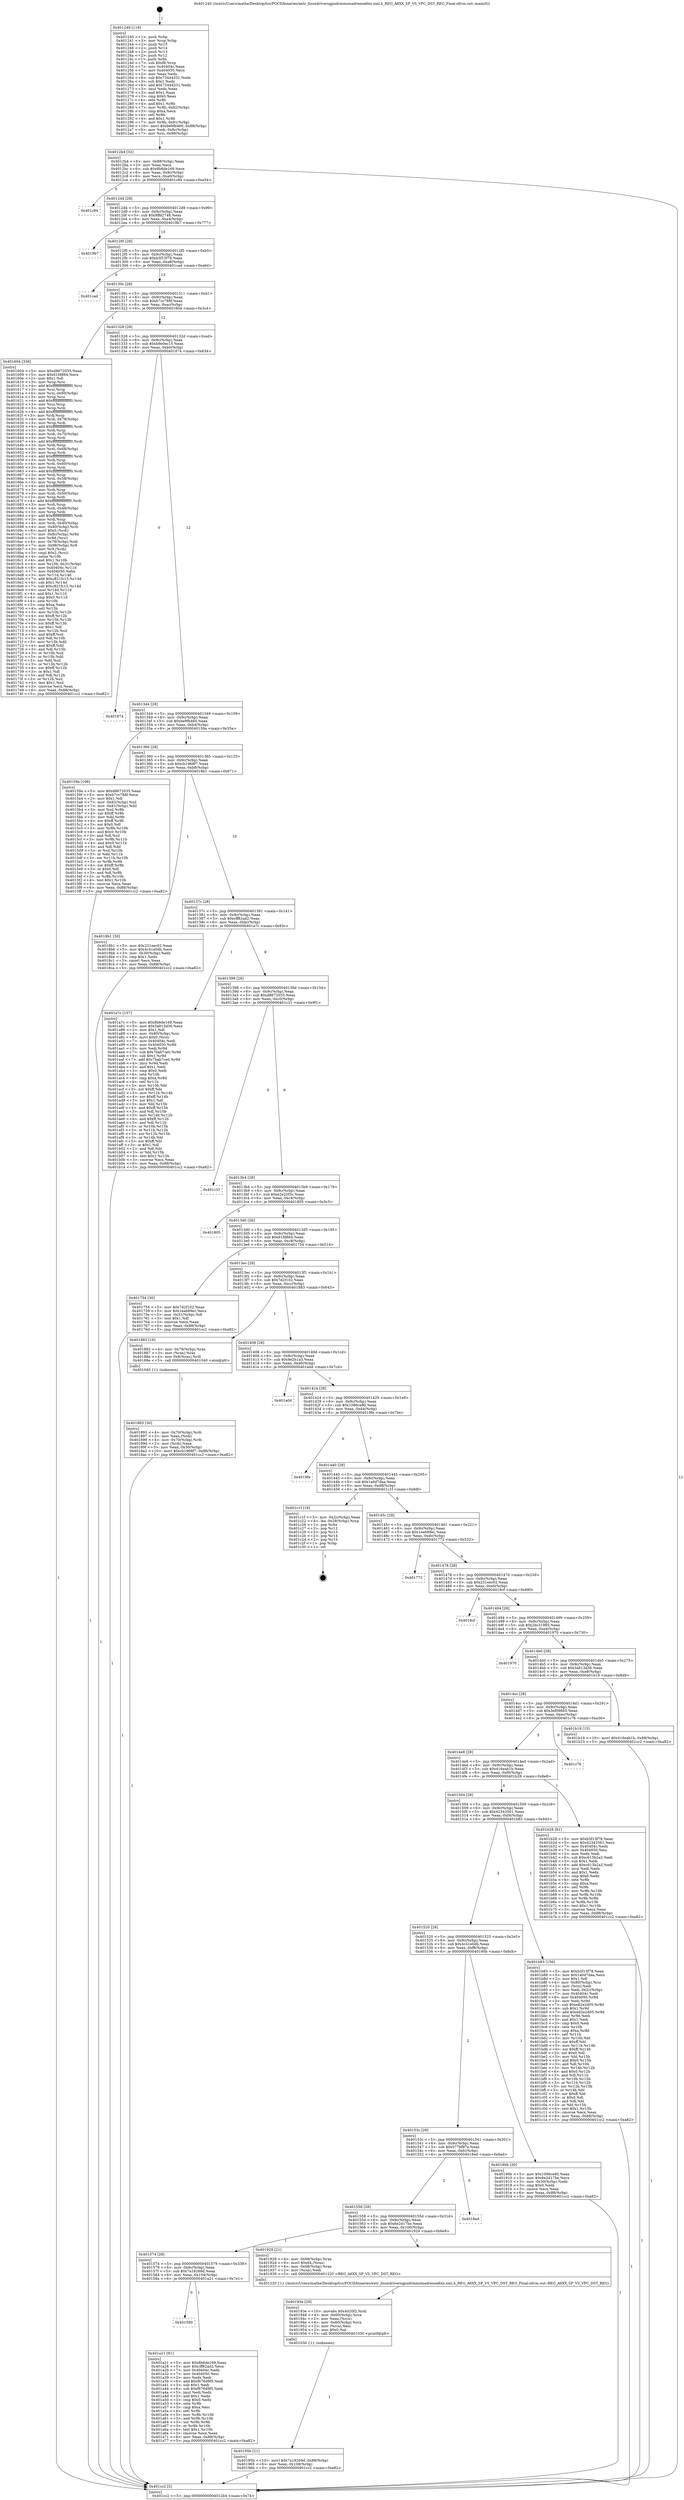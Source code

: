 digraph "0x401240" {
  label = "0x401240 (/mnt/c/Users/mathe/Desktop/tcc/POCII/binaries/extr_linuxdriversgpudrmmsmadrenoa6xx.xml.h_REG_A6XX_SP_VS_VPC_DST_REG_Final-ollvm.out::main(0))"
  labelloc = "t"
  node[shape=record]

  Entry [label="",width=0.3,height=0.3,shape=circle,fillcolor=black,style=filled]
  "0x4012b4" [label="{
     0x4012b4 [32]\l
     | [instrs]\l
     &nbsp;&nbsp;0x4012b4 \<+6\>: mov -0x88(%rbp),%eax\l
     &nbsp;&nbsp;0x4012ba \<+2\>: mov %eax,%ecx\l
     &nbsp;&nbsp;0x4012bc \<+6\>: sub $0x8b6de169,%ecx\l
     &nbsp;&nbsp;0x4012c2 \<+6\>: mov %eax,-0x9c(%rbp)\l
     &nbsp;&nbsp;0x4012c8 \<+6\>: mov %ecx,-0xa0(%rbp)\l
     &nbsp;&nbsp;0x4012ce \<+6\>: je 0000000000401c94 \<main+0xa54\>\l
  }"]
  "0x401c94" [label="{
     0x401c94\l
  }", style=dashed]
  "0x4012d4" [label="{
     0x4012d4 [28]\l
     | [instrs]\l
     &nbsp;&nbsp;0x4012d4 \<+5\>: jmp 00000000004012d9 \<main+0x99\>\l
     &nbsp;&nbsp;0x4012d9 \<+6\>: mov -0x9c(%rbp),%eax\l
     &nbsp;&nbsp;0x4012df \<+5\>: sub $0x9ffd2748,%eax\l
     &nbsp;&nbsp;0x4012e4 \<+6\>: mov %eax,-0xa4(%rbp)\l
     &nbsp;&nbsp;0x4012ea \<+6\>: je 00000000004019b7 \<main+0x777\>\l
  }"]
  Exit [label="",width=0.3,height=0.3,shape=circle,fillcolor=black,style=filled,peripheries=2]
  "0x4019b7" [label="{
     0x4019b7\l
  }", style=dashed]
  "0x4012f0" [label="{
     0x4012f0 [28]\l
     | [instrs]\l
     &nbsp;&nbsp;0x4012f0 \<+5\>: jmp 00000000004012f5 \<main+0xb5\>\l
     &nbsp;&nbsp;0x4012f5 \<+6\>: mov -0x9c(%rbp),%eax\l
     &nbsp;&nbsp;0x4012fb \<+5\>: sub $0xb3f13f78,%eax\l
     &nbsp;&nbsp;0x401300 \<+6\>: mov %eax,-0xa8(%rbp)\l
     &nbsp;&nbsp;0x401306 \<+6\>: je 0000000000401cad \<main+0xa6d\>\l
  }"]
  "0x401590" [label="{
     0x401590\l
  }", style=dashed]
  "0x401cad" [label="{
     0x401cad\l
  }", style=dashed]
  "0x40130c" [label="{
     0x40130c [28]\l
     | [instrs]\l
     &nbsp;&nbsp;0x40130c \<+5\>: jmp 0000000000401311 \<main+0xd1\>\l
     &nbsp;&nbsp;0x401311 \<+6\>: mov -0x9c(%rbp),%eax\l
     &nbsp;&nbsp;0x401317 \<+5\>: sub $0xb7cc788f,%eax\l
     &nbsp;&nbsp;0x40131c \<+6\>: mov %eax,-0xac(%rbp)\l
     &nbsp;&nbsp;0x401322 \<+6\>: je 0000000000401604 \<main+0x3c4\>\l
  }"]
  "0x401a21" [label="{
     0x401a21 [91]\l
     | [instrs]\l
     &nbsp;&nbsp;0x401a21 \<+5\>: mov $0x8b6de169,%eax\l
     &nbsp;&nbsp;0x401a26 \<+5\>: mov $0xcff82ad2,%ecx\l
     &nbsp;&nbsp;0x401a2b \<+7\>: mov 0x40404c,%edx\l
     &nbsp;&nbsp;0x401a32 \<+7\>: mov 0x404050,%esi\l
     &nbsp;&nbsp;0x401a39 \<+2\>: mov %edx,%edi\l
     &nbsp;&nbsp;0x401a3b \<+6\>: add $0xf676d9f5,%edi\l
     &nbsp;&nbsp;0x401a41 \<+3\>: sub $0x1,%edi\l
     &nbsp;&nbsp;0x401a44 \<+6\>: sub $0xf676d9f5,%edi\l
     &nbsp;&nbsp;0x401a4a \<+3\>: imul %edi,%edx\l
     &nbsp;&nbsp;0x401a4d \<+3\>: and $0x1,%edx\l
     &nbsp;&nbsp;0x401a50 \<+3\>: cmp $0x0,%edx\l
     &nbsp;&nbsp;0x401a53 \<+4\>: sete %r8b\l
     &nbsp;&nbsp;0x401a57 \<+3\>: cmp $0xa,%esi\l
     &nbsp;&nbsp;0x401a5a \<+4\>: setl %r9b\l
     &nbsp;&nbsp;0x401a5e \<+3\>: mov %r8b,%r10b\l
     &nbsp;&nbsp;0x401a61 \<+3\>: and %r9b,%r10b\l
     &nbsp;&nbsp;0x401a64 \<+3\>: xor %r9b,%r8b\l
     &nbsp;&nbsp;0x401a67 \<+3\>: or %r8b,%r10b\l
     &nbsp;&nbsp;0x401a6a \<+4\>: test $0x1,%r10b\l
     &nbsp;&nbsp;0x401a6e \<+3\>: cmovne %ecx,%eax\l
     &nbsp;&nbsp;0x401a71 \<+6\>: mov %eax,-0x88(%rbp)\l
     &nbsp;&nbsp;0x401a77 \<+5\>: jmp 0000000000401cc2 \<main+0xa82\>\l
  }"]
  "0x401604" [label="{
     0x401604 [336]\l
     | [instrs]\l
     &nbsp;&nbsp;0x401604 \<+5\>: mov $0xd8672035,%eax\l
     &nbsp;&nbsp;0x401609 \<+5\>: mov $0x61fd864,%ecx\l
     &nbsp;&nbsp;0x40160e \<+2\>: mov $0x1,%dl\l
     &nbsp;&nbsp;0x401610 \<+3\>: mov %rsp,%rsi\l
     &nbsp;&nbsp;0x401613 \<+4\>: add $0xfffffffffffffff0,%rsi\l
     &nbsp;&nbsp;0x401617 \<+3\>: mov %rsi,%rsp\l
     &nbsp;&nbsp;0x40161a \<+4\>: mov %rsi,-0x80(%rbp)\l
     &nbsp;&nbsp;0x40161e \<+3\>: mov %rsp,%rsi\l
     &nbsp;&nbsp;0x401621 \<+4\>: add $0xfffffffffffffff0,%rsi\l
     &nbsp;&nbsp;0x401625 \<+3\>: mov %rsi,%rsp\l
     &nbsp;&nbsp;0x401628 \<+3\>: mov %rsp,%rdi\l
     &nbsp;&nbsp;0x40162b \<+4\>: add $0xfffffffffffffff0,%rdi\l
     &nbsp;&nbsp;0x40162f \<+3\>: mov %rdi,%rsp\l
     &nbsp;&nbsp;0x401632 \<+4\>: mov %rdi,-0x78(%rbp)\l
     &nbsp;&nbsp;0x401636 \<+3\>: mov %rsp,%rdi\l
     &nbsp;&nbsp;0x401639 \<+4\>: add $0xfffffffffffffff0,%rdi\l
     &nbsp;&nbsp;0x40163d \<+3\>: mov %rdi,%rsp\l
     &nbsp;&nbsp;0x401640 \<+4\>: mov %rdi,-0x70(%rbp)\l
     &nbsp;&nbsp;0x401644 \<+3\>: mov %rsp,%rdi\l
     &nbsp;&nbsp;0x401647 \<+4\>: add $0xfffffffffffffff0,%rdi\l
     &nbsp;&nbsp;0x40164b \<+3\>: mov %rdi,%rsp\l
     &nbsp;&nbsp;0x40164e \<+4\>: mov %rdi,-0x68(%rbp)\l
     &nbsp;&nbsp;0x401652 \<+3\>: mov %rsp,%rdi\l
     &nbsp;&nbsp;0x401655 \<+4\>: add $0xfffffffffffffff0,%rdi\l
     &nbsp;&nbsp;0x401659 \<+3\>: mov %rdi,%rsp\l
     &nbsp;&nbsp;0x40165c \<+4\>: mov %rdi,-0x60(%rbp)\l
     &nbsp;&nbsp;0x401660 \<+3\>: mov %rsp,%rdi\l
     &nbsp;&nbsp;0x401663 \<+4\>: add $0xfffffffffffffff0,%rdi\l
     &nbsp;&nbsp;0x401667 \<+3\>: mov %rdi,%rsp\l
     &nbsp;&nbsp;0x40166a \<+4\>: mov %rdi,-0x58(%rbp)\l
     &nbsp;&nbsp;0x40166e \<+3\>: mov %rsp,%rdi\l
     &nbsp;&nbsp;0x401671 \<+4\>: add $0xfffffffffffffff0,%rdi\l
     &nbsp;&nbsp;0x401675 \<+3\>: mov %rdi,%rsp\l
     &nbsp;&nbsp;0x401678 \<+4\>: mov %rdi,-0x50(%rbp)\l
     &nbsp;&nbsp;0x40167c \<+3\>: mov %rsp,%rdi\l
     &nbsp;&nbsp;0x40167f \<+4\>: add $0xfffffffffffffff0,%rdi\l
     &nbsp;&nbsp;0x401683 \<+3\>: mov %rdi,%rsp\l
     &nbsp;&nbsp;0x401686 \<+4\>: mov %rdi,-0x48(%rbp)\l
     &nbsp;&nbsp;0x40168a \<+3\>: mov %rsp,%rdi\l
     &nbsp;&nbsp;0x40168d \<+4\>: add $0xfffffffffffffff0,%rdi\l
     &nbsp;&nbsp;0x401691 \<+3\>: mov %rdi,%rsp\l
     &nbsp;&nbsp;0x401694 \<+4\>: mov %rdi,-0x40(%rbp)\l
     &nbsp;&nbsp;0x401698 \<+4\>: mov -0x80(%rbp),%rdi\l
     &nbsp;&nbsp;0x40169c \<+6\>: movl $0x0,(%rdi)\l
     &nbsp;&nbsp;0x4016a2 \<+7\>: mov -0x8c(%rbp),%r8d\l
     &nbsp;&nbsp;0x4016a9 \<+3\>: mov %r8d,(%rsi)\l
     &nbsp;&nbsp;0x4016ac \<+4\>: mov -0x78(%rbp),%rdi\l
     &nbsp;&nbsp;0x4016b0 \<+7\>: mov -0x98(%rbp),%r9\l
     &nbsp;&nbsp;0x4016b7 \<+3\>: mov %r9,(%rdi)\l
     &nbsp;&nbsp;0x4016ba \<+3\>: cmpl $0x2,(%rsi)\l
     &nbsp;&nbsp;0x4016bd \<+4\>: setne %r10b\l
     &nbsp;&nbsp;0x4016c1 \<+4\>: and $0x1,%r10b\l
     &nbsp;&nbsp;0x4016c5 \<+4\>: mov %r10b,-0x31(%rbp)\l
     &nbsp;&nbsp;0x4016c9 \<+8\>: mov 0x40404c,%r11d\l
     &nbsp;&nbsp;0x4016d1 \<+7\>: mov 0x404050,%ebx\l
     &nbsp;&nbsp;0x4016d8 \<+3\>: mov %r11d,%r14d\l
     &nbsp;&nbsp;0x4016db \<+7\>: add $0xc821fc15,%r14d\l
     &nbsp;&nbsp;0x4016e2 \<+4\>: sub $0x1,%r14d\l
     &nbsp;&nbsp;0x4016e6 \<+7\>: sub $0xc821fc15,%r14d\l
     &nbsp;&nbsp;0x4016ed \<+4\>: imul %r14d,%r11d\l
     &nbsp;&nbsp;0x4016f1 \<+4\>: and $0x1,%r11d\l
     &nbsp;&nbsp;0x4016f5 \<+4\>: cmp $0x0,%r11d\l
     &nbsp;&nbsp;0x4016f9 \<+4\>: sete %r10b\l
     &nbsp;&nbsp;0x4016fd \<+3\>: cmp $0xa,%ebx\l
     &nbsp;&nbsp;0x401700 \<+4\>: setl %r15b\l
     &nbsp;&nbsp;0x401704 \<+3\>: mov %r10b,%r12b\l
     &nbsp;&nbsp;0x401707 \<+4\>: xor $0xff,%r12b\l
     &nbsp;&nbsp;0x40170b \<+3\>: mov %r15b,%r13b\l
     &nbsp;&nbsp;0x40170e \<+4\>: xor $0xff,%r13b\l
     &nbsp;&nbsp;0x401712 \<+3\>: xor $0x1,%dl\l
     &nbsp;&nbsp;0x401715 \<+3\>: mov %r12b,%sil\l
     &nbsp;&nbsp;0x401718 \<+4\>: and $0xff,%sil\l
     &nbsp;&nbsp;0x40171c \<+3\>: and %dl,%r10b\l
     &nbsp;&nbsp;0x40171f \<+3\>: mov %r13b,%dil\l
     &nbsp;&nbsp;0x401722 \<+4\>: and $0xff,%dil\l
     &nbsp;&nbsp;0x401726 \<+3\>: and %dl,%r15b\l
     &nbsp;&nbsp;0x401729 \<+3\>: or %r10b,%sil\l
     &nbsp;&nbsp;0x40172c \<+3\>: or %r15b,%dil\l
     &nbsp;&nbsp;0x40172f \<+3\>: xor %dil,%sil\l
     &nbsp;&nbsp;0x401732 \<+3\>: or %r13b,%r12b\l
     &nbsp;&nbsp;0x401735 \<+4\>: xor $0xff,%r12b\l
     &nbsp;&nbsp;0x401739 \<+3\>: or $0x1,%dl\l
     &nbsp;&nbsp;0x40173c \<+3\>: and %dl,%r12b\l
     &nbsp;&nbsp;0x40173f \<+3\>: or %r12b,%sil\l
     &nbsp;&nbsp;0x401742 \<+4\>: test $0x1,%sil\l
     &nbsp;&nbsp;0x401746 \<+3\>: cmovne %ecx,%eax\l
     &nbsp;&nbsp;0x401749 \<+6\>: mov %eax,-0x88(%rbp)\l
     &nbsp;&nbsp;0x40174f \<+5\>: jmp 0000000000401cc2 \<main+0xa82\>\l
  }"]
  "0x401328" [label="{
     0x401328 [28]\l
     | [instrs]\l
     &nbsp;&nbsp;0x401328 \<+5\>: jmp 000000000040132d \<main+0xed\>\l
     &nbsp;&nbsp;0x40132d \<+6\>: mov -0x9c(%rbp),%eax\l
     &nbsp;&nbsp;0x401333 \<+5\>: sub $0xb9e0ec15,%eax\l
     &nbsp;&nbsp;0x401338 \<+6\>: mov %eax,-0xb0(%rbp)\l
     &nbsp;&nbsp;0x40133e \<+6\>: je 0000000000401874 \<main+0x634\>\l
  }"]
  "0x40195b" [label="{
     0x40195b [21]\l
     | [instrs]\l
     &nbsp;&nbsp;0x40195b \<+10\>: movl $0x7a18269d,-0x88(%rbp)\l
     &nbsp;&nbsp;0x401965 \<+6\>: mov %eax,-0x108(%rbp)\l
     &nbsp;&nbsp;0x40196b \<+5\>: jmp 0000000000401cc2 \<main+0xa82\>\l
  }"]
  "0x401874" [label="{
     0x401874\l
  }", style=dashed]
  "0x401344" [label="{
     0x401344 [28]\l
     | [instrs]\l
     &nbsp;&nbsp;0x401344 \<+5\>: jmp 0000000000401349 \<main+0x109\>\l
     &nbsp;&nbsp;0x401349 \<+6\>: mov -0x9c(%rbp),%eax\l
     &nbsp;&nbsp;0x40134f \<+5\>: sub $0xbe9fb460,%eax\l
     &nbsp;&nbsp;0x401354 \<+6\>: mov %eax,-0xb4(%rbp)\l
     &nbsp;&nbsp;0x40135a \<+6\>: je 000000000040159a \<main+0x35a\>\l
  }"]
  "0x40193e" [label="{
     0x40193e [29]\l
     | [instrs]\l
     &nbsp;&nbsp;0x40193e \<+10\>: movabs $0x4020f2,%rdi\l
     &nbsp;&nbsp;0x401948 \<+4\>: mov -0x60(%rbp),%rcx\l
     &nbsp;&nbsp;0x40194c \<+2\>: mov %eax,(%rcx)\l
     &nbsp;&nbsp;0x40194e \<+4\>: mov -0x60(%rbp),%rcx\l
     &nbsp;&nbsp;0x401952 \<+2\>: mov (%rcx),%esi\l
     &nbsp;&nbsp;0x401954 \<+2\>: mov $0x0,%al\l
     &nbsp;&nbsp;0x401956 \<+5\>: call 0000000000401030 \<printf@plt\>\l
     | [calls]\l
     &nbsp;&nbsp;0x401030 \{1\} (unknown)\l
  }"]
  "0x40159a" [label="{
     0x40159a [106]\l
     | [instrs]\l
     &nbsp;&nbsp;0x40159a \<+5\>: mov $0xd8672035,%eax\l
     &nbsp;&nbsp;0x40159f \<+5\>: mov $0xb7cc788f,%ecx\l
     &nbsp;&nbsp;0x4015a4 \<+2\>: mov $0x1,%dl\l
     &nbsp;&nbsp;0x4015a6 \<+7\>: mov -0x82(%rbp),%sil\l
     &nbsp;&nbsp;0x4015ad \<+7\>: mov -0x81(%rbp),%dil\l
     &nbsp;&nbsp;0x4015b4 \<+3\>: mov %sil,%r8b\l
     &nbsp;&nbsp;0x4015b7 \<+4\>: xor $0xff,%r8b\l
     &nbsp;&nbsp;0x4015bb \<+3\>: mov %dil,%r9b\l
     &nbsp;&nbsp;0x4015be \<+4\>: xor $0xff,%r9b\l
     &nbsp;&nbsp;0x4015c2 \<+3\>: xor $0x0,%dl\l
     &nbsp;&nbsp;0x4015c5 \<+3\>: mov %r8b,%r10b\l
     &nbsp;&nbsp;0x4015c8 \<+4\>: and $0x0,%r10b\l
     &nbsp;&nbsp;0x4015cc \<+3\>: and %dl,%sil\l
     &nbsp;&nbsp;0x4015cf \<+3\>: mov %r9b,%r11b\l
     &nbsp;&nbsp;0x4015d2 \<+4\>: and $0x0,%r11b\l
     &nbsp;&nbsp;0x4015d6 \<+3\>: and %dl,%dil\l
     &nbsp;&nbsp;0x4015d9 \<+3\>: or %sil,%r10b\l
     &nbsp;&nbsp;0x4015dc \<+3\>: or %dil,%r11b\l
     &nbsp;&nbsp;0x4015df \<+3\>: xor %r11b,%r10b\l
     &nbsp;&nbsp;0x4015e2 \<+3\>: or %r9b,%r8b\l
     &nbsp;&nbsp;0x4015e5 \<+4\>: xor $0xff,%r8b\l
     &nbsp;&nbsp;0x4015e9 \<+3\>: or $0x0,%dl\l
     &nbsp;&nbsp;0x4015ec \<+3\>: and %dl,%r8b\l
     &nbsp;&nbsp;0x4015ef \<+3\>: or %r8b,%r10b\l
     &nbsp;&nbsp;0x4015f2 \<+4\>: test $0x1,%r10b\l
     &nbsp;&nbsp;0x4015f6 \<+3\>: cmovne %ecx,%eax\l
     &nbsp;&nbsp;0x4015f9 \<+6\>: mov %eax,-0x88(%rbp)\l
     &nbsp;&nbsp;0x4015ff \<+5\>: jmp 0000000000401cc2 \<main+0xa82\>\l
  }"]
  "0x401360" [label="{
     0x401360 [28]\l
     | [instrs]\l
     &nbsp;&nbsp;0x401360 \<+5\>: jmp 0000000000401365 \<main+0x125\>\l
     &nbsp;&nbsp;0x401365 \<+6\>: mov -0x9c(%rbp),%eax\l
     &nbsp;&nbsp;0x40136b \<+5\>: sub $0xcb1968f7,%eax\l
     &nbsp;&nbsp;0x401370 \<+6\>: mov %eax,-0xb8(%rbp)\l
     &nbsp;&nbsp;0x401376 \<+6\>: je 00000000004018b1 \<main+0x671\>\l
  }"]
  "0x401cc2" [label="{
     0x401cc2 [5]\l
     | [instrs]\l
     &nbsp;&nbsp;0x401cc2 \<+5\>: jmp 00000000004012b4 \<main+0x74\>\l
  }"]
  "0x401240" [label="{
     0x401240 [116]\l
     | [instrs]\l
     &nbsp;&nbsp;0x401240 \<+1\>: push %rbp\l
     &nbsp;&nbsp;0x401241 \<+3\>: mov %rsp,%rbp\l
     &nbsp;&nbsp;0x401244 \<+2\>: push %r15\l
     &nbsp;&nbsp;0x401246 \<+2\>: push %r14\l
     &nbsp;&nbsp;0x401248 \<+2\>: push %r13\l
     &nbsp;&nbsp;0x40124a \<+2\>: push %r12\l
     &nbsp;&nbsp;0x40124c \<+1\>: push %rbx\l
     &nbsp;&nbsp;0x40124d \<+7\>: sub $0xf8,%rsp\l
     &nbsp;&nbsp;0x401254 \<+7\>: mov 0x40404c,%eax\l
     &nbsp;&nbsp;0x40125b \<+7\>: mov 0x404050,%ecx\l
     &nbsp;&nbsp;0x401262 \<+2\>: mov %eax,%edx\l
     &nbsp;&nbsp;0x401264 \<+6\>: sub $0x73444331,%edx\l
     &nbsp;&nbsp;0x40126a \<+3\>: sub $0x1,%edx\l
     &nbsp;&nbsp;0x40126d \<+6\>: add $0x73444331,%edx\l
     &nbsp;&nbsp;0x401273 \<+3\>: imul %edx,%eax\l
     &nbsp;&nbsp;0x401276 \<+3\>: and $0x1,%eax\l
     &nbsp;&nbsp;0x401279 \<+3\>: cmp $0x0,%eax\l
     &nbsp;&nbsp;0x40127c \<+4\>: sete %r8b\l
     &nbsp;&nbsp;0x401280 \<+4\>: and $0x1,%r8b\l
     &nbsp;&nbsp;0x401284 \<+7\>: mov %r8b,-0x82(%rbp)\l
     &nbsp;&nbsp;0x40128b \<+3\>: cmp $0xa,%ecx\l
     &nbsp;&nbsp;0x40128e \<+4\>: setl %r8b\l
     &nbsp;&nbsp;0x401292 \<+4\>: and $0x1,%r8b\l
     &nbsp;&nbsp;0x401296 \<+7\>: mov %r8b,-0x81(%rbp)\l
     &nbsp;&nbsp;0x40129d \<+10\>: movl $0xbe9fb460,-0x88(%rbp)\l
     &nbsp;&nbsp;0x4012a7 \<+6\>: mov %edi,-0x8c(%rbp)\l
     &nbsp;&nbsp;0x4012ad \<+7\>: mov %rsi,-0x98(%rbp)\l
  }"]
  "0x401574" [label="{
     0x401574 [28]\l
     | [instrs]\l
     &nbsp;&nbsp;0x401574 \<+5\>: jmp 0000000000401579 \<main+0x339\>\l
     &nbsp;&nbsp;0x401579 \<+6\>: mov -0x9c(%rbp),%eax\l
     &nbsp;&nbsp;0x40157f \<+5\>: sub $0x7a18269d,%eax\l
     &nbsp;&nbsp;0x401584 \<+6\>: mov %eax,-0x104(%rbp)\l
     &nbsp;&nbsp;0x40158a \<+6\>: je 0000000000401a21 \<main+0x7e1\>\l
  }"]
  "0x401929" [label="{
     0x401929 [21]\l
     | [instrs]\l
     &nbsp;&nbsp;0x401929 \<+4\>: mov -0x68(%rbp),%rax\l
     &nbsp;&nbsp;0x40192d \<+6\>: movl $0x64,(%rax)\l
     &nbsp;&nbsp;0x401933 \<+4\>: mov -0x68(%rbp),%rax\l
     &nbsp;&nbsp;0x401937 \<+2\>: mov (%rax),%edi\l
     &nbsp;&nbsp;0x401939 \<+5\>: call 0000000000401220 \<REG_A6XX_SP_VS_VPC_DST_REG\>\l
     | [calls]\l
     &nbsp;&nbsp;0x401220 \{1\} (/mnt/c/Users/mathe/Desktop/tcc/POCII/binaries/extr_linuxdriversgpudrmmsmadrenoa6xx.xml.h_REG_A6XX_SP_VS_VPC_DST_REG_Final-ollvm.out::REG_A6XX_SP_VS_VPC_DST_REG)\l
  }"]
  "0x4018b1" [label="{
     0x4018b1 [30]\l
     | [instrs]\l
     &nbsp;&nbsp;0x4018b1 \<+5\>: mov $0x231eec02,%eax\l
     &nbsp;&nbsp;0x4018b6 \<+5\>: mov $0x4c41e0db,%ecx\l
     &nbsp;&nbsp;0x4018bb \<+3\>: mov -0x30(%rbp),%edx\l
     &nbsp;&nbsp;0x4018be \<+3\>: cmp $0x1,%edx\l
     &nbsp;&nbsp;0x4018c1 \<+3\>: cmovl %ecx,%eax\l
     &nbsp;&nbsp;0x4018c4 \<+6\>: mov %eax,-0x88(%rbp)\l
     &nbsp;&nbsp;0x4018ca \<+5\>: jmp 0000000000401cc2 \<main+0xa82\>\l
  }"]
  "0x40137c" [label="{
     0x40137c [28]\l
     | [instrs]\l
     &nbsp;&nbsp;0x40137c \<+5\>: jmp 0000000000401381 \<main+0x141\>\l
     &nbsp;&nbsp;0x401381 \<+6\>: mov -0x9c(%rbp),%eax\l
     &nbsp;&nbsp;0x401387 \<+5\>: sub $0xcff82ad2,%eax\l
     &nbsp;&nbsp;0x40138c \<+6\>: mov %eax,-0xbc(%rbp)\l
     &nbsp;&nbsp;0x401392 \<+6\>: je 0000000000401a7c \<main+0x83c\>\l
  }"]
  "0x401558" [label="{
     0x401558 [28]\l
     | [instrs]\l
     &nbsp;&nbsp;0x401558 \<+5\>: jmp 000000000040155d \<main+0x31d\>\l
     &nbsp;&nbsp;0x40155d \<+6\>: mov -0x9c(%rbp),%eax\l
     &nbsp;&nbsp;0x401563 \<+5\>: sub $0x6e2d17be,%eax\l
     &nbsp;&nbsp;0x401568 \<+6\>: mov %eax,-0x100(%rbp)\l
     &nbsp;&nbsp;0x40156e \<+6\>: je 0000000000401929 \<main+0x6e9\>\l
  }"]
  "0x401a7c" [label="{
     0x401a7c [157]\l
     | [instrs]\l
     &nbsp;&nbsp;0x401a7c \<+5\>: mov $0x8b6de169,%eax\l
     &nbsp;&nbsp;0x401a81 \<+5\>: mov $0x3a813d36,%ecx\l
     &nbsp;&nbsp;0x401a86 \<+2\>: mov $0x1,%dl\l
     &nbsp;&nbsp;0x401a88 \<+4\>: mov -0x80(%rbp),%rsi\l
     &nbsp;&nbsp;0x401a8c \<+6\>: movl $0x0,(%rsi)\l
     &nbsp;&nbsp;0x401a92 \<+7\>: mov 0x40404c,%edi\l
     &nbsp;&nbsp;0x401a99 \<+8\>: mov 0x404050,%r8d\l
     &nbsp;&nbsp;0x401aa1 \<+3\>: mov %edi,%r9d\l
     &nbsp;&nbsp;0x401aa4 \<+7\>: sub $0x7bab7ce0,%r9d\l
     &nbsp;&nbsp;0x401aab \<+4\>: sub $0x1,%r9d\l
     &nbsp;&nbsp;0x401aaf \<+7\>: add $0x7bab7ce0,%r9d\l
     &nbsp;&nbsp;0x401ab6 \<+4\>: imul %r9d,%edi\l
     &nbsp;&nbsp;0x401aba \<+3\>: and $0x1,%edi\l
     &nbsp;&nbsp;0x401abd \<+3\>: cmp $0x0,%edi\l
     &nbsp;&nbsp;0x401ac0 \<+4\>: sete %r10b\l
     &nbsp;&nbsp;0x401ac4 \<+4\>: cmp $0xa,%r8d\l
     &nbsp;&nbsp;0x401ac8 \<+4\>: setl %r11b\l
     &nbsp;&nbsp;0x401acc \<+3\>: mov %r10b,%bl\l
     &nbsp;&nbsp;0x401acf \<+3\>: xor $0xff,%bl\l
     &nbsp;&nbsp;0x401ad2 \<+3\>: mov %r11b,%r14b\l
     &nbsp;&nbsp;0x401ad5 \<+4\>: xor $0xff,%r14b\l
     &nbsp;&nbsp;0x401ad9 \<+3\>: xor $0x1,%dl\l
     &nbsp;&nbsp;0x401adc \<+3\>: mov %bl,%r15b\l
     &nbsp;&nbsp;0x401adf \<+4\>: and $0xff,%r15b\l
     &nbsp;&nbsp;0x401ae3 \<+3\>: and %dl,%r10b\l
     &nbsp;&nbsp;0x401ae6 \<+3\>: mov %r14b,%r12b\l
     &nbsp;&nbsp;0x401ae9 \<+4\>: and $0xff,%r12b\l
     &nbsp;&nbsp;0x401aed \<+3\>: and %dl,%r11b\l
     &nbsp;&nbsp;0x401af0 \<+3\>: or %r10b,%r15b\l
     &nbsp;&nbsp;0x401af3 \<+3\>: or %r11b,%r12b\l
     &nbsp;&nbsp;0x401af6 \<+3\>: xor %r12b,%r15b\l
     &nbsp;&nbsp;0x401af9 \<+3\>: or %r14b,%bl\l
     &nbsp;&nbsp;0x401afc \<+3\>: xor $0xff,%bl\l
     &nbsp;&nbsp;0x401aff \<+3\>: or $0x1,%dl\l
     &nbsp;&nbsp;0x401b02 \<+2\>: and %dl,%bl\l
     &nbsp;&nbsp;0x401b04 \<+3\>: or %bl,%r15b\l
     &nbsp;&nbsp;0x401b07 \<+4\>: test $0x1,%r15b\l
     &nbsp;&nbsp;0x401b0b \<+3\>: cmovne %ecx,%eax\l
     &nbsp;&nbsp;0x401b0e \<+6\>: mov %eax,-0x88(%rbp)\l
     &nbsp;&nbsp;0x401b14 \<+5\>: jmp 0000000000401cc2 \<main+0xa82\>\l
  }"]
  "0x401398" [label="{
     0x401398 [28]\l
     | [instrs]\l
     &nbsp;&nbsp;0x401398 \<+5\>: jmp 000000000040139d \<main+0x15d\>\l
     &nbsp;&nbsp;0x40139d \<+6\>: mov -0x9c(%rbp),%eax\l
     &nbsp;&nbsp;0x4013a3 \<+5\>: sub $0xd8672035,%eax\l
     &nbsp;&nbsp;0x4013a8 \<+6\>: mov %eax,-0xc0(%rbp)\l
     &nbsp;&nbsp;0x4013ae \<+6\>: je 0000000000401c31 \<main+0x9f1\>\l
  }"]
  "0x4018ed" [label="{
     0x4018ed\l
  }", style=dashed]
  "0x401c31" [label="{
     0x401c31\l
  }", style=dashed]
  "0x4013b4" [label="{
     0x4013b4 [28]\l
     | [instrs]\l
     &nbsp;&nbsp;0x4013b4 \<+5\>: jmp 00000000004013b9 \<main+0x179\>\l
     &nbsp;&nbsp;0x4013b9 \<+6\>: mov -0x9c(%rbp),%eax\l
     &nbsp;&nbsp;0x4013bf \<+5\>: sub $0xe2e22f3c,%eax\l
     &nbsp;&nbsp;0x4013c4 \<+6\>: mov %eax,-0xc4(%rbp)\l
     &nbsp;&nbsp;0x4013ca \<+6\>: je 0000000000401805 \<main+0x5c5\>\l
  }"]
  "0x40153c" [label="{
     0x40153c [28]\l
     | [instrs]\l
     &nbsp;&nbsp;0x40153c \<+5\>: jmp 0000000000401541 \<main+0x301\>\l
     &nbsp;&nbsp;0x401541 \<+6\>: mov -0x9c(%rbp),%eax\l
     &nbsp;&nbsp;0x401547 \<+5\>: sub $0x577bf97e,%eax\l
     &nbsp;&nbsp;0x40154c \<+6\>: mov %eax,-0xfc(%rbp)\l
     &nbsp;&nbsp;0x401552 \<+6\>: je 00000000004018ed \<main+0x6ad\>\l
  }"]
  "0x401805" [label="{
     0x401805\l
  }", style=dashed]
  "0x4013d0" [label="{
     0x4013d0 [28]\l
     | [instrs]\l
     &nbsp;&nbsp;0x4013d0 \<+5\>: jmp 00000000004013d5 \<main+0x195\>\l
     &nbsp;&nbsp;0x4013d5 \<+6\>: mov -0x9c(%rbp),%eax\l
     &nbsp;&nbsp;0x4013db \<+5\>: sub $0x61fd864,%eax\l
     &nbsp;&nbsp;0x4013e0 \<+6\>: mov %eax,-0xc8(%rbp)\l
     &nbsp;&nbsp;0x4013e6 \<+6\>: je 0000000000401754 \<main+0x514\>\l
  }"]
  "0x40190b" [label="{
     0x40190b [30]\l
     | [instrs]\l
     &nbsp;&nbsp;0x40190b \<+5\>: mov $0x1096ce80,%eax\l
     &nbsp;&nbsp;0x401910 \<+5\>: mov $0x6e2d17be,%ecx\l
     &nbsp;&nbsp;0x401915 \<+3\>: mov -0x30(%rbp),%edx\l
     &nbsp;&nbsp;0x401918 \<+3\>: cmp $0x0,%edx\l
     &nbsp;&nbsp;0x40191b \<+3\>: cmove %ecx,%eax\l
     &nbsp;&nbsp;0x40191e \<+6\>: mov %eax,-0x88(%rbp)\l
     &nbsp;&nbsp;0x401924 \<+5\>: jmp 0000000000401cc2 \<main+0xa82\>\l
  }"]
  "0x401754" [label="{
     0x401754 [30]\l
     | [instrs]\l
     &nbsp;&nbsp;0x401754 \<+5\>: mov $0x7d2f102,%eax\l
     &nbsp;&nbsp;0x401759 \<+5\>: mov $0x1ea689ec,%ecx\l
     &nbsp;&nbsp;0x40175e \<+3\>: mov -0x31(%rbp),%dl\l
     &nbsp;&nbsp;0x401761 \<+3\>: test $0x1,%dl\l
     &nbsp;&nbsp;0x401764 \<+3\>: cmovne %ecx,%eax\l
     &nbsp;&nbsp;0x401767 \<+6\>: mov %eax,-0x88(%rbp)\l
     &nbsp;&nbsp;0x40176d \<+5\>: jmp 0000000000401cc2 \<main+0xa82\>\l
  }"]
  "0x4013ec" [label="{
     0x4013ec [28]\l
     | [instrs]\l
     &nbsp;&nbsp;0x4013ec \<+5\>: jmp 00000000004013f1 \<main+0x1b1\>\l
     &nbsp;&nbsp;0x4013f1 \<+6\>: mov -0x9c(%rbp),%eax\l
     &nbsp;&nbsp;0x4013f7 \<+5\>: sub $0x7d2f102,%eax\l
     &nbsp;&nbsp;0x4013fc \<+6\>: mov %eax,-0xcc(%rbp)\l
     &nbsp;&nbsp;0x401402 \<+6\>: je 0000000000401883 \<main+0x643\>\l
  }"]
  "0x401520" [label="{
     0x401520 [28]\l
     | [instrs]\l
     &nbsp;&nbsp;0x401520 \<+5\>: jmp 0000000000401525 \<main+0x2e5\>\l
     &nbsp;&nbsp;0x401525 \<+6\>: mov -0x9c(%rbp),%eax\l
     &nbsp;&nbsp;0x40152b \<+5\>: sub $0x4c41e0db,%eax\l
     &nbsp;&nbsp;0x401530 \<+6\>: mov %eax,-0xf8(%rbp)\l
     &nbsp;&nbsp;0x401536 \<+6\>: je 000000000040190b \<main+0x6cb\>\l
  }"]
  "0x401883" [label="{
     0x401883 [16]\l
     | [instrs]\l
     &nbsp;&nbsp;0x401883 \<+4\>: mov -0x78(%rbp),%rax\l
     &nbsp;&nbsp;0x401887 \<+3\>: mov (%rax),%rax\l
     &nbsp;&nbsp;0x40188a \<+4\>: mov 0x8(%rax),%rdi\l
     &nbsp;&nbsp;0x40188e \<+5\>: call 0000000000401040 \<atoi@plt\>\l
     | [calls]\l
     &nbsp;&nbsp;0x401040 \{1\} (unknown)\l
  }"]
  "0x401408" [label="{
     0x401408 [28]\l
     | [instrs]\l
     &nbsp;&nbsp;0x401408 \<+5\>: jmp 000000000040140d \<main+0x1cd\>\l
     &nbsp;&nbsp;0x40140d \<+6\>: mov -0x9c(%rbp),%eax\l
     &nbsp;&nbsp;0x401413 \<+5\>: sub $0x9e2b1a3,%eax\l
     &nbsp;&nbsp;0x401418 \<+6\>: mov %eax,-0xd0(%rbp)\l
     &nbsp;&nbsp;0x40141e \<+6\>: je 0000000000401a0d \<main+0x7cd\>\l
  }"]
  "0x401893" [label="{
     0x401893 [30]\l
     | [instrs]\l
     &nbsp;&nbsp;0x401893 \<+4\>: mov -0x70(%rbp),%rdi\l
     &nbsp;&nbsp;0x401897 \<+2\>: mov %eax,(%rdi)\l
     &nbsp;&nbsp;0x401899 \<+4\>: mov -0x70(%rbp),%rdi\l
     &nbsp;&nbsp;0x40189d \<+2\>: mov (%rdi),%eax\l
     &nbsp;&nbsp;0x40189f \<+3\>: mov %eax,-0x30(%rbp)\l
     &nbsp;&nbsp;0x4018a2 \<+10\>: movl $0xcb1968f7,-0x88(%rbp)\l
     &nbsp;&nbsp;0x4018ac \<+5\>: jmp 0000000000401cc2 \<main+0xa82\>\l
  }"]
  "0x401b83" [label="{
     0x401b83 [156]\l
     | [instrs]\l
     &nbsp;&nbsp;0x401b83 \<+5\>: mov $0xb3f13f78,%eax\l
     &nbsp;&nbsp;0x401b88 \<+5\>: mov $0x1a0d7daa,%ecx\l
     &nbsp;&nbsp;0x401b8d \<+2\>: mov $0x1,%dl\l
     &nbsp;&nbsp;0x401b8f \<+4\>: mov -0x80(%rbp),%rsi\l
     &nbsp;&nbsp;0x401b93 \<+2\>: mov (%rsi),%edi\l
     &nbsp;&nbsp;0x401b95 \<+3\>: mov %edi,-0x2c(%rbp)\l
     &nbsp;&nbsp;0x401b98 \<+7\>: mov 0x40404c,%edi\l
     &nbsp;&nbsp;0x401b9f \<+8\>: mov 0x404050,%r8d\l
     &nbsp;&nbsp;0x401ba7 \<+3\>: mov %edi,%r9d\l
     &nbsp;&nbsp;0x401baa \<+7\>: sub $0xe82e2d05,%r9d\l
     &nbsp;&nbsp;0x401bb1 \<+4\>: sub $0x1,%r9d\l
     &nbsp;&nbsp;0x401bb5 \<+7\>: add $0xe82e2d05,%r9d\l
     &nbsp;&nbsp;0x401bbc \<+4\>: imul %r9d,%edi\l
     &nbsp;&nbsp;0x401bc0 \<+3\>: and $0x1,%edi\l
     &nbsp;&nbsp;0x401bc3 \<+3\>: cmp $0x0,%edi\l
     &nbsp;&nbsp;0x401bc6 \<+4\>: sete %r10b\l
     &nbsp;&nbsp;0x401bca \<+4\>: cmp $0xa,%r8d\l
     &nbsp;&nbsp;0x401bce \<+4\>: setl %r11b\l
     &nbsp;&nbsp;0x401bd2 \<+3\>: mov %r10b,%bl\l
     &nbsp;&nbsp;0x401bd5 \<+3\>: xor $0xff,%bl\l
     &nbsp;&nbsp;0x401bd8 \<+3\>: mov %r11b,%r14b\l
     &nbsp;&nbsp;0x401bdb \<+4\>: xor $0xff,%r14b\l
     &nbsp;&nbsp;0x401bdf \<+3\>: xor $0x0,%dl\l
     &nbsp;&nbsp;0x401be2 \<+3\>: mov %bl,%r15b\l
     &nbsp;&nbsp;0x401be5 \<+4\>: and $0x0,%r15b\l
     &nbsp;&nbsp;0x401be9 \<+3\>: and %dl,%r10b\l
     &nbsp;&nbsp;0x401bec \<+3\>: mov %r14b,%r12b\l
     &nbsp;&nbsp;0x401bef \<+4\>: and $0x0,%r12b\l
     &nbsp;&nbsp;0x401bf3 \<+3\>: and %dl,%r11b\l
     &nbsp;&nbsp;0x401bf6 \<+3\>: or %r10b,%r15b\l
     &nbsp;&nbsp;0x401bf9 \<+3\>: or %r11b,%r12b\l
     &nbsp;&nbsp;0x401bfc \<+3\>: xor %r12b,%r15b\l
     &nbsp;&nbsp;0x401bff \<+3\>: or %r14b,%bl\l
     &nbsp;&nbsp;0x401c02 \<+3\>: xor $0xff,%bl\l
     &nbsp;&nbsp;0x401c05 \<+3\>: or $0x0,%dl\l
     &nbsp;&nbsp;0x401c08 \<+2\>: and %dl,%bl\l
     &nbsp;&nbsp;0x401c0a \<+3\>: or %bl,%r15b\l
     &nbsp;&nbsp;0x401c0d \<+4\>: test $0x1,%r15b\l
     &nbsp;&nbsp;0x401c11 \<+3\>: cmovne %ecx,%eax\l
     &nbsp;&nbsp;0x401c14 \<+6\>: mov %eax,-0x88(%rbp)\l
     &nbsp;&nbsp;0x401c1a \<+5\>: jmp 0000000000401cc2 \<main+0xa82\>\l
  }"]
  "0x401a0d" [label="{
     0x401a0d\l
  }", style=dashed]
  "0x401424" [label="{
     0x401424 [28]\l
     | [instrs]\l
     &nbsp;&nbsp;0x401424 \<+5\>: jmp 0000000000401429 \<main+0x1e9\>\l
     &nbsp;&nbsp;0x401429 \<+6\>: mov -0x9c(%rbp),%eax\l
     &nbsp;&nbsp;0x40142f \<+5\>: sub $0x1096ce80,%eax\l
     &nbsp;&nbsp;0x401434 \<+6\>: mov %eax,-0xd4(%rbp)\l
     &nbsp;&nbsp;0x40143a \<+6\>: je 00000000004019fe \<main+0x7be\>\l
  }"]
  "0x401504" [label="{
     0x401504 [28]\l
     | [instrs]\l
     &nbsp;&nbsp;0x401504 \<+5\>: jmp 0000000000401509 \<main+0x2c9\>\l
     &nbsp;&nbsp;0x401509 \<+6\>: mov -0x9c(%rbp),%eax\l
     &nbsp;&nbsp;0x40150f \<+5\>: sub $0x42343561,%eax\l
     &nbsp;&nbsp;0x401514 \<+6\>: mov %eax,-0xf4(%rbp)\l
     &nbsp;&nbsp;0x40151a \<+6\>: je 0000000000401b83 \<main+0x943\>\l
  }"]
  "0x4019fe" [label="{
     0x4019fe\l
  }", style=dashed]
  "0x401440" [label="{
     0x401440 [28]\l
     | [instrs]\l
     &nbsp;&nbsp;0x401440 \<+5\>: jmp 0000000000401445 \<main+0x205\>\l
     &nbsp;&nbsp;0x401445 \<+6\>: mov -0x9c(%rbp),%eax\l
     &nbsp;&nbsp;0x40144b \<+5\>: sub $0x1a0d7daa,%eax\l
     &nbsp;&nbsp;0x401450 \<+6\>: mov %eax,-0xd8(%rbp)\l
     &nbsp;&nbsp;0x401456 \<+6\>: je 0000000000401c1f \<main+0x9df\>\l
  }"]
  "0x401b28" [label="{
     0x401b28 [91]\l
     | [instrs]\l
     &nbsp;&nbsp;0x401b28 \<+5\>: mov $0xb3f13f78,%eax\l
     &nbsp;&nbsp;0x401b2d \<+5\>: mov $0x42343561,%ecx\l
     &nbsp;&nbsp;0x401b32 \<+7\>: mov 0x40404c,%edx\l
     &nbsp;&nbsp;0x401b39 \<+7\>: mov 0x404050,%esi\l
     &nbsp;&nbsp;0x401b40 \<+2\>: mov %edx,%edi\l
     &nbsp;&nbsp;0x401b42 \<+6\>: sub $0xc613b2a3,%edi\l
     &nbsp;&nbsp;0x401b48 \<+3\>: sub $0x1,%edi\l
     &nbsp;&nbsp;0x401b4b \<+6\>: add $0xc613b2a3,%edi\l
     &nbsp;&nbsp;0x401b51 \<+3\>: imul %edi,%edx\l
     &nbsp;&nbsp;0x401b54 \<+3\>: and $0x1,%edx\l
     &nbsp;&nbsp;0x401b57 \<+3\>: cmp $0x0,%edx\l
     &nbsp;&nbsp;0x401b5a \<+4\>: sete %r8b\l
     &nbsp;&nbsp;0x401b5e \<+3\>: cmp $0xa,%esi\l
     &nbsp;&nbsp;0x401b61 \<+4\>: setl %r9b\l
     &nbsp;&nbsp;0x401b65 \<+3\>: mov %r8b,%r10b\l
     &nbsp;&nbsp;0x401b68 \<+3\>: and %r9b,%r10b\l
     &nbsp;&nbsp;0x401b6b \<+3\>: xor %r9b,%r8b\l
     &nbsp;&nbsp;0x401b6e \<+3\>: or %r8b,%r10b\l
     &nbsp;&nbsp;0x401b71 \<+4\>: test $0x1,%r10b\l
     &nbsp;&nbsp;0x401b75 \<+3\>: cmovne %ecx,%eax\l
     &nbsp;&nbsp;0x401b78 \<+6\>: mov %eax,-0x88(%rbp)\l
     &nbsp;&nbsp;0x401b7e \<+5\>: jmp 0000000000401cc2 \<main+0xa82\>\l
  }"]
  "0x401c1f" [label="{
     0x401c1f [18]\l
     | [instrs]\l
     &nbsp;&nbsp;0x401c1f \<+3\>: mov -0x2c(%rbp),%eax\l
     &nbsp;&nbsp;0x401c22 \<+4\>: lea -0x28(%rbp),%rsp\l
     &nbsp;&nbsp;0x401c26 \<+1\>: pop %rbx\l
     &nbsp;&nbsp;0x401c27 \<+2\>: pop %r12\l
     &nbsp;&nbsp;0x401c29 \<+2\>: pop %r13\l
     &nbsp;&nbsp;0x401c2b \<+2\>: pop %r14\l
     &nbsp;&nbsp;0x401c2d \<+2\>: pop %r15\l
     &nbsp;&nbsp;0x401c2f \<+1\>: pop %rbp\l
     &nbsp;&nbsp;0x401c30 \<+1\>: ret\l
  }"]
  "0x40145c" [label="{
     0x40145c [28]\l
     | [instrs]\l
     &nbsp;&nbsp;0x40145c \<+5\>: jmp 0000000000401461 \<main+0x221\>\l
     &nbsp;&nbsp;0x401461 \<+6\>: mov -0x9c(%rbp),%eax\l
     &nbsp;&nbsp;0x401467 \<+5\>: sub $0x1ea689ec,%eax\l
     &nbsp;&nbsp;0x40146c \<+6\>: mov %eax,-0xdc(%rbp)\l
     &nbsp;&nbsp;0x401472 \<+6\>: je 0000000000401772 \<main+0x532\>\l
  }"]
  "0x4014e8" [label="{
     0x4014e8 [28]\l
     | [instrs]\l
     &nbsp;&nbsp;0x4014e8 \<+5\>: jmp 00000000004014ed \<main+0x2ad\>\l
     &nbsp;&nbsp;0x4014ed \<+6\>: mov -0x9c(%rbp),%eax\l
     &nbsp;&nbsp;0x4014f3 \<+5\>: sub $0x416eab1b,%eax\l
     &nbsp;&nbsp;0x4014f8 \<+6\>: mov %eax,-0xf0(%rbp)\l
     &nbsp;&nbsp;0x4014fe \<+6\>: je 0000000000401b28 \<main+0x8e8\>\l
  }"]
  "0x401772" [label="{
     0x401772\l
  }", style=dashed]
  "0x401478" [label="{
     0x401478 [28]\l
     | [instrs]\l
     &nbsp;&nbsp;0x401478 \<+5\>: jmp 000000000040147d \<main+0x23d\>\l
     &nbsp;&nbsp;0x40147d \<+6\>: mov -0x9c(%rbp),%eax\l
     &nbsp;&nbsp;0x401483 \<+5\>: sub $0x231eec02,%eax\l
     &nbsp;&nbsp;0x401488 \<+6\>: mov %eax,-0xe0(%rbp)\l
     &nbsp;&nbsp;0x40148e \<+6\>: je 00000000004018cf \<main+0x68f\>\l
  }"]
  "0x401c76" [label="{
     0x401c76\l
  }", style=dashed]
  "0x4018cf" [label="{
     0x4018cf\l
  }", style=dashed]
  "0x401494" [label="{
     0x401494 [28]\l
     | [instrs]\l
     &nbsp;&nbsp;0x401494 \<+5\>: jmp 0000000000401499 \<main+0x259\>\l
     &nbsp;&nbsp;0x401499 \<+6\>: mov -0x9c(%rbp),%eax\l
     &nbsp;&nbsp;0x40149f \<+5\>: sub $0x2dc31995,%eax\l
     &nbsp;&nbsp;0x4014a4 \<+6\>: mov %eax,-0xe4(%rbp)\l
     &nbsp;&nbsp;0x4014aa \<+6\>: je 0000000000401970 \<main+0x730\>\l
  }"]
  "0x4014cc" [label="{
     0x4014cc [28]\l
     | [instrs]\l
     &nbsp;&nbsp;0x4014cc \<+5\>: jmp 00000000004014d1 \<main+0x291\>\l
     &nbsp;&nbsp;0x4014d1 \<+6\>: mov -0x9c(%rbp),%eax\l
     &nbsp;&nbsp;0x4014d7 \<+5\>: sub $0x3ef09665,%eax\l
     &nbsp;&nbsp;0x4014dc \<+6\>: mov %eax,-0xec(%rbp)\l
     &nbsp;&nbsp;0x4014e2 \<+6\>: je 0000000000401c76 \<main+0xa36\>\l
  }"]
  "0x401970" [label="{
     0x401970\l
  }", style=dashed]
  "0x4014b0" [label="{
     0x4014b0 [28]\l
     | [instrs]\l
     &nbsp;&nbsp;0x4014b0 \<+5\>: jmp 00000000004014b5 \<main+0x275\>\l
     &nbsp;&nbsp;0x4014b5 \<+6\>: mov -0x9c(%rbp),%eax\l
     &nbsp;&nbsp;0x4014bb \<+5\>: sub $0x3a813d36,%eax\l
     &nbsp;&nbsp;0x4014c0 \<+6\>: mov %eax,-0xe8(%rbp)\l
     &nbsp;&nbsp;0x4014c6 \<+6\>: je 0000000000401b19 \<main+0x8d9\>\l
  }"]
  "0x401b19" [label="{
     0x401b19 [15]\l
     | [instrs]\l
     &nbsp;&nbsp;0x401b19 \<+10\>: movl $0x416eab1b,-0x88(%rbp)\l
     &nbsp;&nbsp;0x401b23 \<+5\>: jmp 0000000000401cc2 \<main+0xa82\>\l
  }"]
  Entry -> "0x401240" [label=" 1"]
  "0x4012b4" -> "0x401c94" [label=" 0"]
  "0x4012b4" -> "0x4012d4" [label=" 13"]
  "0x401c1f" -> Exit [label=" 1"]
  "0x4012d4" -> "0x4019b7" [label=" 0"]
  "0x4012d4" -> "0x4012f0" [label=" 13"]
  "0x401b83" -> "0x401cc2" [label=" 1"]
  "0x4012f0" -> "0x401cad" [label=" 0"]
  "0x4012f0" -> "0x40130c" [label=" 13"]
  "0x401b28" -> "0x401cc2" [label=" 1"]
  "0x40130c" -> "0x401604" [label=" 1"]
  "0x40130c" -> "0x401328" [label=" 12"]
  "0x401b19" -> "0x401cc2" [label=" 1"]
  "0x401328" -> "0x401874" [label=" 0"]
  "0x401328" -> "0x401344" [label=" 12"]
  "0x401a21" -> "0x401cc2" [label=" 1"]
  "0x401344" -> "0x40159a" [label=" 1"]
  "0x401344" -> "0x401360" [label=" 11"]
  "0x40159a" -> "0x401cc2" [label=" 1"]
  "0x401240" -> "0x4012b4" [label=" 1"]
  "0x401cc2" -> "0x4012b4" [label=" 12"]
  "0x401574" -> "0x401590" [label=" 0"]
  "0x401604" -> "0x401cc2" [label=" 1"]
  "0x401574" -> "0x401a21" [label=" 1"]
  "0x401360" -> "0x4018b1" [label=" 1"]
  "0x401360" -> "0x40137c" [label=" 10"]
  "0x401a7c" -> "0x401cc2" [label=" 1"]
  "0x40137c" -> "0x401a7c" [label=" 1"]
  "0x40137c" -> "0x401398" [label=" 9"]
  "0x40193e" -> "0x40195b" [label=" 1"]
  "0x401398" -> "0x401c31" [label=" 0"]
  "0x401398" -> "0x4013b4" [label=" 9"]
  "0x401929" -> "0x40193e" [label=" 1"]
  "0x4013b4" -> "0x401805" [label=" 0"]
  "0x4013b4" -> "0x4013d0" [label=" 9"]
  "0x401558" -> "0x401929" [label=" 1"]
  "0x4013d0" -> "0x401754" [label=" 1"]
  "0x4013d0" -> "0x4013ec" [label=" 8"]
  "0x401754" -> "0x401cc2" [label=" 1"]
  "0x40195b" -> "0x401cc2" [label=" 1"]
  "0x4013ec" -> "0x401883" [label=" 1"]
  "0x4013ec" -> "0x401408" [label=" 7"]
  "0x401883" -> "0x401893" [label=" 1"]
  "0x401893" -> "0x401cc2" [label=" 1"]
  "0x4018b1" -> "0x401cc2" [label=" 1"]
  "0x40153c" -> "0x4018ed" [label=" 0"]
  "0x401408" -> "0x401a0d" [label=" 0"]
  "0x401408" -> "0x401424" [label=" 7"]
  "0x401558" -> "0x401574" [label=" 1"]
  "0x401424" -> "0x4019fe" [label=" 0"]
  "0x401424" -> "0x401440" [label=" 7"]
  "0x401520" -> "0x40153c" [label=" 2"]
  "0x401440" -> "0x401c1f" [label=" 1"]
  "0x401440" -> "0x40145c" [label=" 6"]
  "0x401520" -> "0x40190b" [label=" 1"]
  "0x40145c" -> "0x401772" [label=" 0"]
  "0x40145c" -> "0x401478" [label=" 6"]
  "0x401504" -> "0x401520" [label=" 3"]
  "0x401478" -> "0x4018cf" [label=" 0"]
  "0x401478" -> "0x401494" [label=" 6"]
  "0x401504" -> "0x401b83" [label=" 1"]
  "0x401494" -> "0x401970" [label=" 0"]
  "0x401494" -> "0x4014b0" [label=" 6"]
  "0x4014e8" -> "0x401504" [label=" 4"]
  "0x4014b0" -> "0x401b19" [label=" 1"]
  "0x4014b0" -> "0x4014cc" [label=" 5"]
  "0x40190b" -> "0x401cc2" [label=" 1"]
  "0x4014cc" -> "0x401c76" [label=" 0"]
  "0x4014cc" -> "0x4014e8" [label=" 5"]
  "0x40153c" -> "0x401558" [label=" 2"]
  "0x4014e8" -> "0x401b28" [label=" 1"]
}
